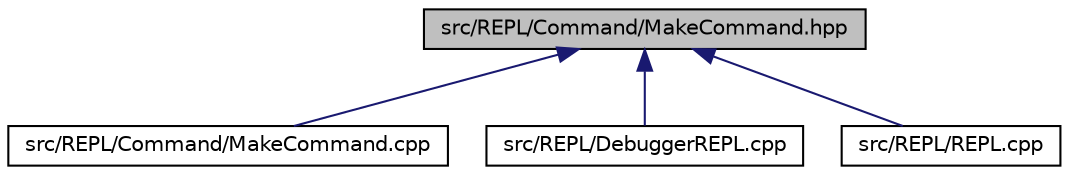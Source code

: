 digraph "src/REPL/Command/MakeCommand.hpp"
{
  edge [fontname="Helvetica",fontsize="10",labelfontname="Helvetica",labelfontsize="10"];
  node [fontname="Helvetica",fontsize="10",shape=record];
  Node19 [label="src/REPL/Command/MakeCommand.hpp",height=0.2,width=0.4,color="black", fillcolor="grey75", style="filled", fontcolor="black"];
  Node19 -> Node20 [dir="back",color="midnightblue",fontsize="10",style="solid"];
  Node20 [label="src/REPL/Command/MakeCommand.cpp",height=0.2,width=0.4,color="black", fillcolor="white", style="filled",URL="$_make_command_8cpp.html"];
  Node19 -> Node21 [dir="back",color="midnightblue",fontsize="10",style="solid"];
  Node21 [label="src/REPL/DebuggerREPL.cpp",height=0.2,width=0.4,color="black", fillcolor="white", style="filled",URL="$_debugger_r_e_p_l_8cpp.html"];
  Node19 -> Node22 [dir="back",color="midnightblue",fontsize="10",style="solid"];
  Node22 [label="src/REPL/REPL.cpp",height=0.2,width=0.4,color="black", fillcolor="white", style="filled",URL="$_r_e_p_l_8cpp.html"];
}

